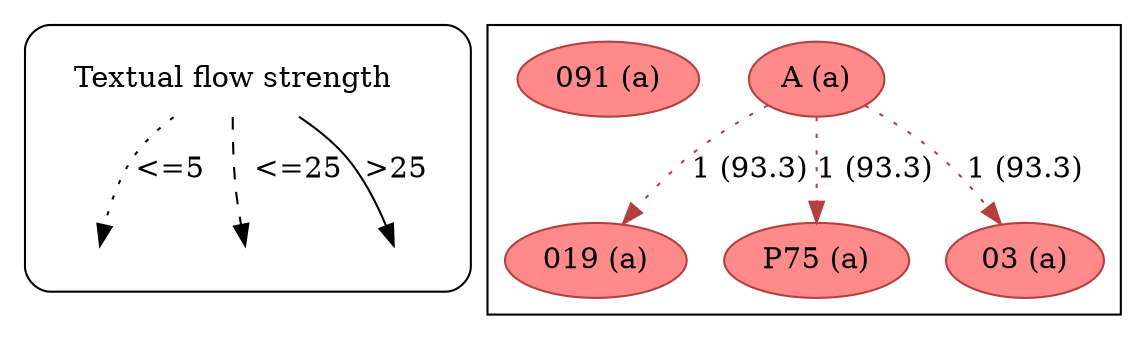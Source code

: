 strict digraph  {
	node [label="\N"];
	subgraph cluster_legend {
		graph [style=rounded];
		leg_s		 [label="Textual flow strength",
			shape=plaintext];
		leg_e1		 [fixedsize=True,
			height=0.2,
			label="",
			style=invis];
		leg_s -> leg_e1		 [label="<=5  ",
			style=dotted];
		leg_e2		 [fixedsize=True,
			height=0.2,
			label="",
			style=invis];
		leg_s -> leg_e2		 [label="  <=25",
			style=dashed];
		leg_e3		 [fixedsize=True,
			height=0.2,
			label="",
			style=invis];
		leg_s -> leg_e3		 [label=">25",
			style=solid];
	}
	subgraph cluster_reading {
		A		 [color="#b43f3f",
			fillcolor="#FF8A8A",
			label="A (a)",
			style=filled];
		019		 [color="#b43f3f",
			fillcolor="#FF8A8A",
			label="019 (a)",
			style=filled];
		A -> 019		 [color="#b43f3f",
			label="1 (93.3)",
			style=dotted];
		P75		 [color="#b43f3f",
			fillcolor="#FF8A8A",
			label="P75 (a)",
			style=filled];
		A -> P75		 [color="#b43f3f",
			label="1 (93.3)",
			style=dotted];
		03		 [color="#b43f3f",
			fillcolor="#FF8A8A",
			label="03 (a)",
			style=filled];
		A -> 03		 [color="#b43f3f",
			label="1 (93.3)",
			style=dotted];
		091		 [color="#b43f3f",
			fillcolor="#FF8A8A",
			label="091 (a)",
			style=filled];
	}
}
